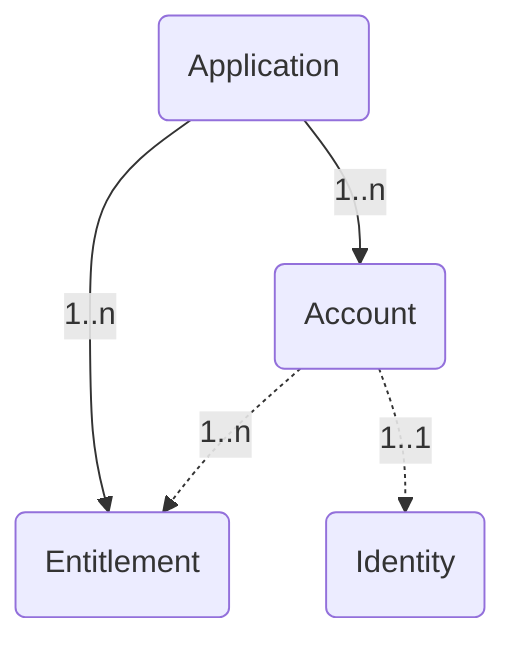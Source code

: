 graph TD

    Application(Application)
    Entitlement(Entitlement)
    Account(Account)
    Identity(Identity)

    Application-->|1..n|Entitlement
    Application-->|1..n|Account
    Account-.->|1..1|Identity
    Account-.->|1..n|Entitlement
